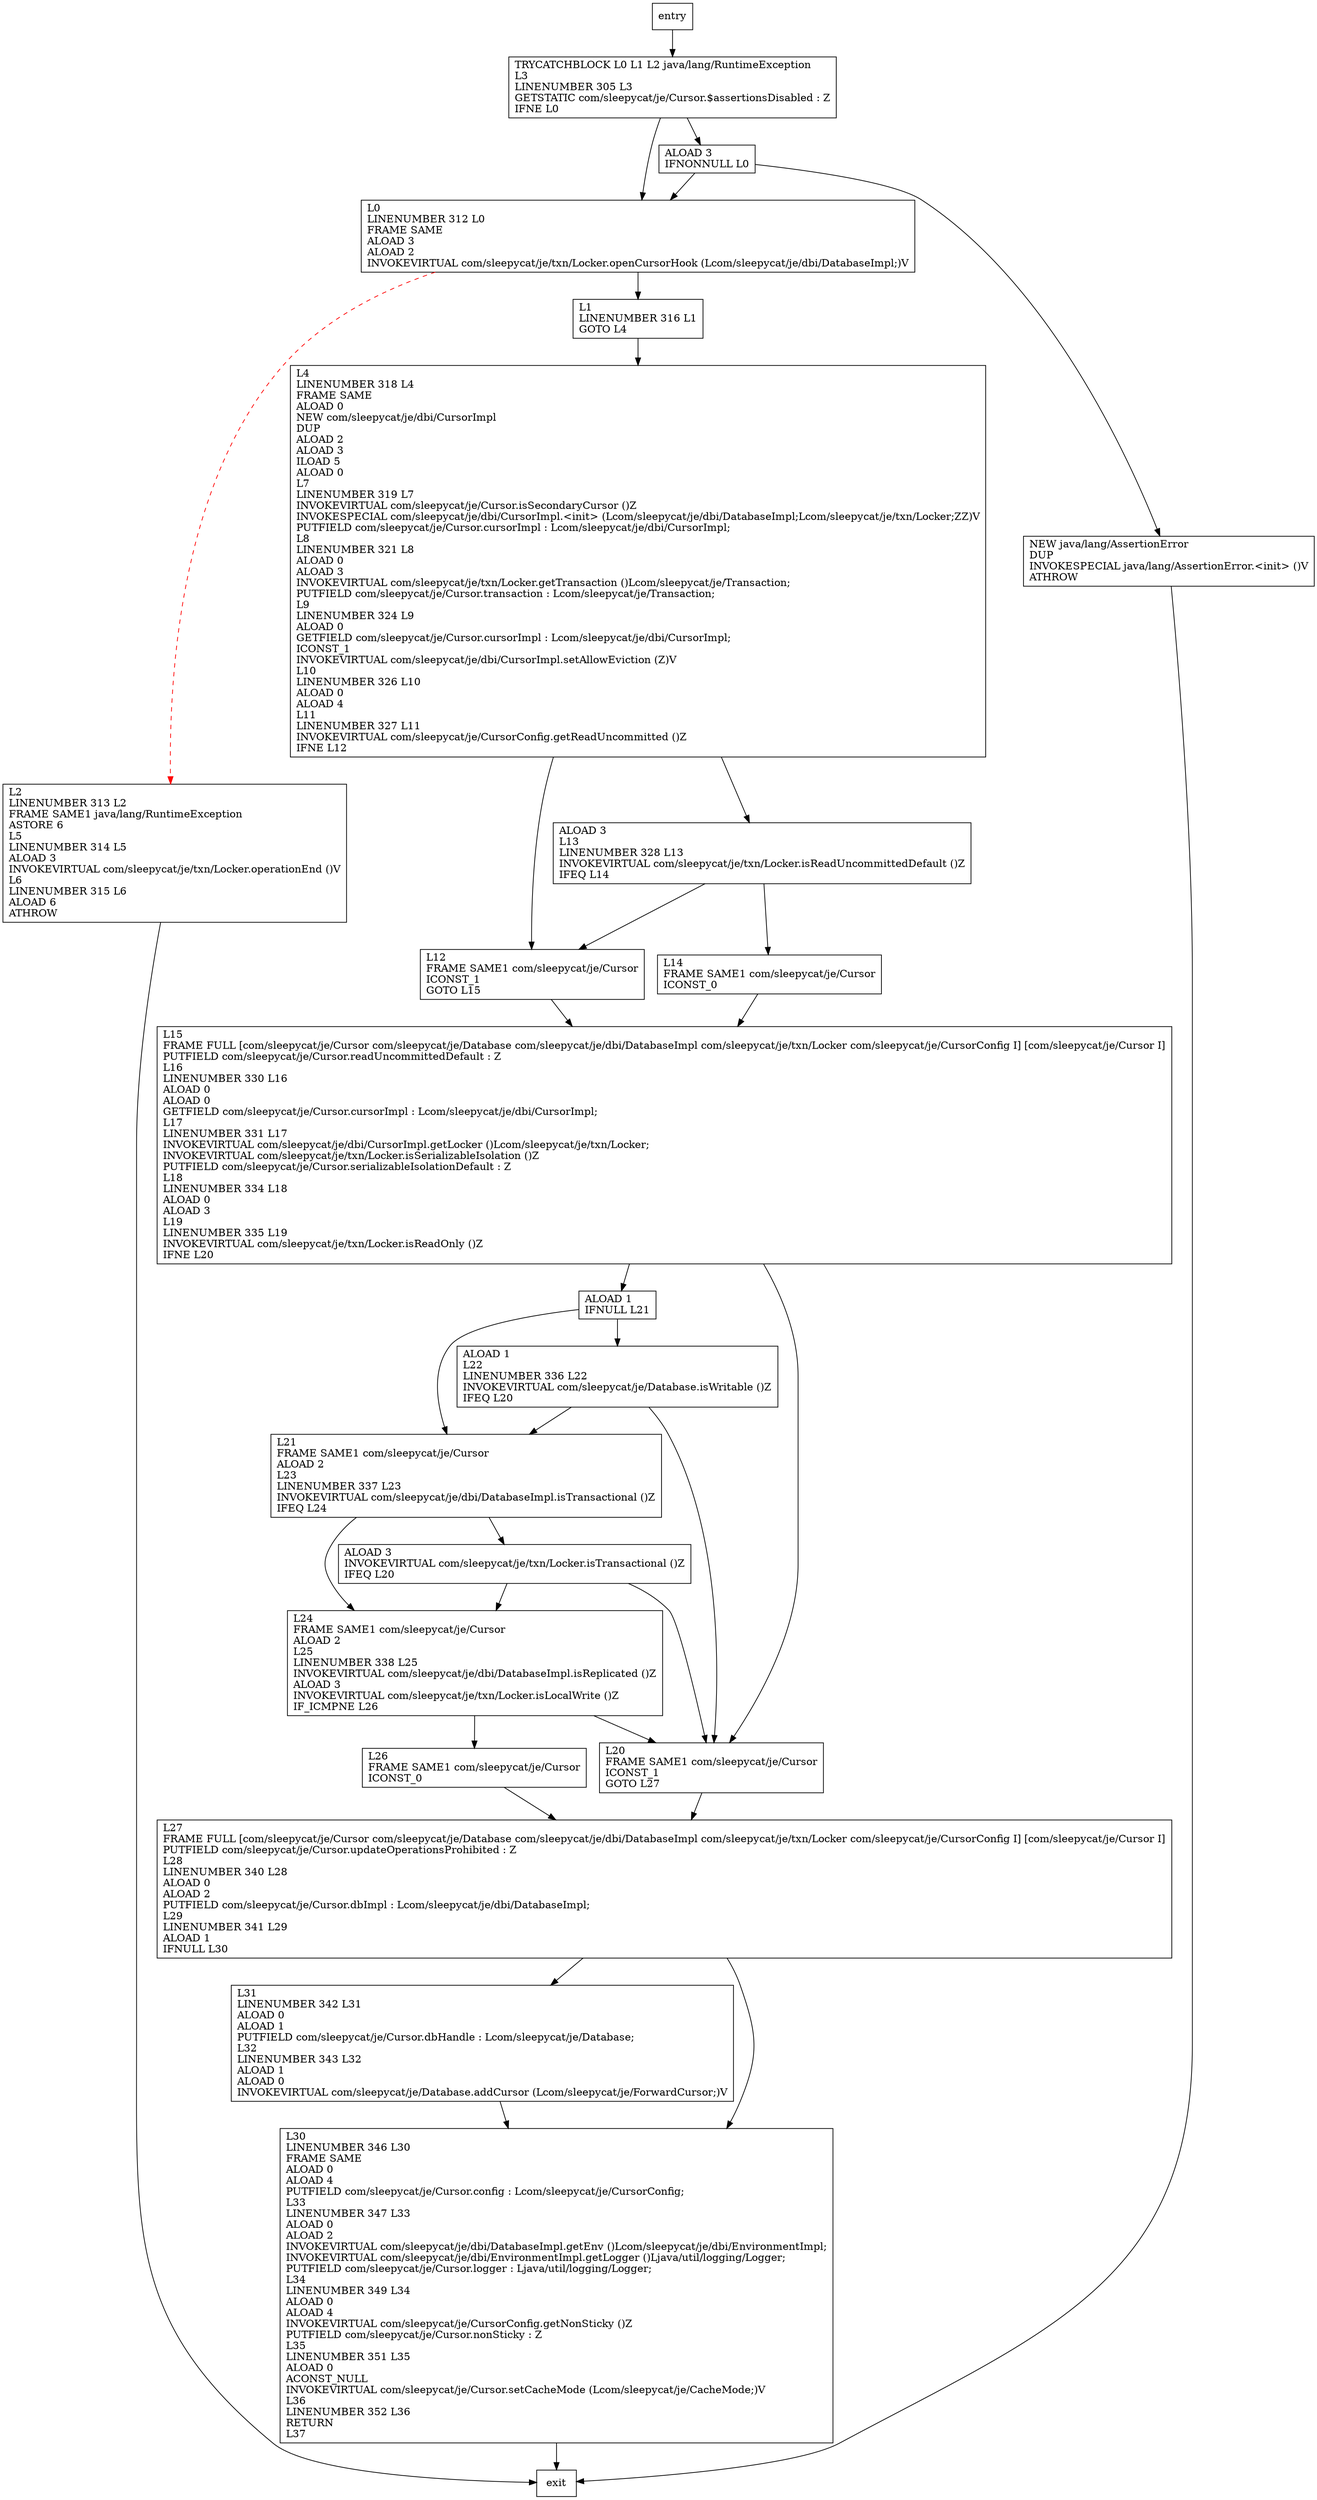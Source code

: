 digraph init {
node [shape=record];
211078463 [label="L2\lLINENUMBER 313 L2\lFRAME SAME1 java/lang/RuntimeException\lASTORE 6\lL5\lLINENUMBER 314 L5\lALOAD 3\lINVOKEVIRTUAL com/sleepycat/je/txn/Locker.operationEnd ()V\lL6\lLINENUMBER 315 L6\lALOAD 6\lATHROW\l"];
1648059780 [label="NEW java/lang/AssertionError\lDUP\lINVOKESPECIAL java/lang/AssertionError.\<init\> ()V\lATHROW\l"];
702106725 [label="TRYCATCHBLOCK L0 L1 L2 java/lang/RuntimeException\lL3\lLINENUMBER 305 L3\lGETSTATIC com/sleepycat/je/Cursor.$assertionsDisabled : Z\lIFNE L0\l"];
1112002153 [label="ALOAD 3\lINVOKEVIRTUAL com/sleepycat/je/txn/Locker.isTransactional ()Z\lIFEQ L20\l"];
417490801 [label="L24\lFRAME SAME1 com/sleepycat/je/Cursor\lALOAD 2\lL25\lLINENUMBER 338 L25\lINVOKEVIRTUAL com/sleepycat/je/dbi/DatabaseImpl.isReplicated ()Z\lALOAD 3\lINVOKEVIRTUAL com/sleepycat/je/txn/Locker.isLocalWrite ()Z\lIF_ICMPNE L26\l"];
596585998 [label="ALOAD 1\lIFNULL L21\l"];
152404887 [label="L31\lLINENUMBER 342 L31\lALOAD 0\lALOAD 1\lPUTFIELD com/sleepycat/je/Cursor.dbHandle : Lcom/sleepycat/je/Database;\lL32\lLINENUMBER 343 L32\lALOAD 1\lALOAD 0\lINVOKEVIRTUAL com/sleepycat/je/Database.addCursor (Lcom/sleepycat/je/ForwardCursor;)V\l"];
1574859077 [label="ALOAD 3\lL13\lLINENUMBER 328 L13\lINVOKEVIRTUAL com/sleepycat/je/txn/Locker.isReadUncommittedDefault ()Z\lIFEQ L14\l"];
32604480 [label="L0\lLINENUMBER 312 L0\lFRAME SAME\lALOAD 3\lALOAD 2\lINVOKEVIRTUAL com/sleepycat/je/txn/Locker.openCursorHook (Lcom/sleepycat/je/dbi/DatabaseImpl;)V\l"];
1014155615 [label="L21\lFRAME SAME1 com/sleepycat/je/Cursor\lALOAD 2\lL23\lLINENUMBER 337 L23\lINVOKEVIRTUAL com/sleepycat/je/dbi/DatabaseImpl.isTransactional ()Z\lIFEQ L24\l"];
1495393853 [label="L15\lFRAME FULL [com/sleepycat/je/Cursor com/sleepycat/je/Database com/sleepycat/je/dbi/DatabaseImpl com/sleepycat/je/txn/Locker com/sleepycat/je/CursorConfig I] [com/sleepycat/je/Cursor I]\lPUTFIELD com/sleepycat/je/Cursor.readUncommittedDefault : Z\lL16\lLINENUMBER 330 L16\lALOAD 0\lALOAD 0\lGETFIELD com/sleepycat/je/Cursor.cursorImpl : Lcom/sleepycat/je/dbi/CursorImpl;\lL17\lLINENUMBER 331 L17\lINVOKEVIRTUAL com/sleepycat/je/dbi/CursorImpl.getLocker ()Lcom/sleepycat/je/txn/Locker;\lINVOKEVIRTUAL com/sleepycat/je/txn/Locker.isSerializableIsolation ()Z\lPUTFIELD com/sleepycat/je/Cursor.serializableIsolationDefault : Z\lL18\lLINENUMBER 334 L18\lALOAD 0\lALOAD 3\lL19\lLINENUMBER 335 L19\lINVOKEVIRTUAL com/sleepycat/je/txn/Locker.isReadOnly ()Z\lIFNE L20\l"];
1790230754 [label="ALOAD 1\lL22\lLINENUMBER 336 L22\lINVOKEVIRTUAL com/sleepycat/je/Database.isWritable ()Z\lIFEQ L20\l"];
2005514174 [label="L4\lLINENUMBER 318 L4\lFRAME SAME\lALOAD 0\lNEW com/sleepycat/je/dbi/CursorImpl\lDUP\lALOAD 2\lALOAD 3\lILOAD 5\lALOAD 0\lL7\lLINENUMBER 319 L7\lINVOKEVIRTUAL com/sleepycat/je/Cursor.isSecondaryCursor ()Z\lINVOKESPECIAL com/sleepycat/je/dbi/CursorImpl.\<init\> (Lcom/sleepycat/je/dbi/DatabaseImpl;Lcom/sleepycat/je/txn/Locker;ZZ)V\lPUTFIELD com/sleepycat/je/Cursor.cursorImpl : Lcom/sleepycat/je/dbi/CursorImpl;\lL8\lLINENUMBER 321 L8\lALOAD 0\lALOAD 3\lINVOKEVIRTUAL com/sleepycat/je/txn/Locker.getTransaction ()Lcom/sleepycat/je/Transaction;\lPUTFIELD com/sleepycat/je/Cursor.transaction : Lcom/sleepycat/je/Transaction;\lL9\lLINENUMBER 324 L9\lALOAD 0\lGETFIELD com/sleepycat/je/Cursor.cursorImpl : Lcom/sleepycat/je/dbi/CursorImpl;\lICONST_1\lINVOKEVIRTUAL com/sleepycat/je/dbi/CursorImpl.setAllowEviction (Z)V\lL10\lLINENUMBER 326 L10\lALOAD 0\lALOAD 4\lL11\lLINENUMBER 327 L11\lINVOKEVIRTUAL com/sleepycat/je/CursorConfig.getReadUncommitted ()Z\lIFNE L12\l"];
2123303023 [label="L27\lFRAME FULL [com/sleepycat/je/Cursor com/sleepycat/je/Database com/sleepycat/je/dbi/DatabaseImpl com/sleepycat/je/txn/Locker com/sleepycat/je/CursorConfig I] [com/sleepycat/je/Cursor I]\lPUTFIELD com/sleepycat/je/Cursor.updateOperationsProhibited : Z\lL28\lLINENUMBER 340 L28\lALOAD 0\lALOAD 2\lPUTFIELD com/sleepycat/je/Cursor.dbImpl : Lcom/sleepycat/je/dbi/DatabaseImpl;\lL29\lLINENUMBER 341 L29\lALOAD 1\lIFNULL L30\l"];
1867322028 [label="ALOAD 3\lIFNONNULL L0\l"];
1510064160 [label="L12\lFRAME SAME1 com/sleepycat/je/Cursor\lICONST_1\lGOTO L15\l"];
1332431252 [label="L1\lLINENUMBER 316 L1\lGOTO L4\l"];
2002513925 [label="L20\lFRAME SAME1 com/sleepycat/je/Cursor\lICONST_1\lGOTO L27\l"];
854617347 [label="L26\lFRAME SAME1 com/sleepycat/je/Cursor\lICONST_0\l"];
46638417 [label="L30\lLINENUMBER 346 L30\lFRAME SAME\lALOAD 0\lALOAD 4\lPUTFIELD com/sleepycat/je/Cursor.config : Lcom/sleepycat/je/CursorConfig;\lL33\lLINENUMBER 347 L33\lALOAD 0\lALOAD 2\lINVOKEVIRTUAL com/sleepycat/je/dbi/DatabaseImpl.getEnv ()Lcom/sleepycat/je/dbi/EnvironmentImpl;\lINVOKEVIRTUAL com/sleepycat/je/dbi/EnvironmentImpl.getLogger ()Ljava/util/logging/Logger;\lPUTFIELD com/sleepycat/je/Cursor.logger : Ljava/util/logging/Logger;\lL34\lLINENUMBER 349 L34\lALOAD 0\lALOAD 4\lINVOKEVIRTUAL com/sleepycat/je/CursorConfig.getNonSticky ()Z\lPUTFIELD com/sleepycat/je/Cursor.nonSticky : Z\lL35\lLINENUMBER 351 L35\lALOAD 0\lACONST_NULL\lINVOKEVIRTUAL com/sleepycat/je/Cursor.setCacheMode (Lcom/sleepycat/je/CacheMode;)V\lL36\lLINENUMBER 352 L36\lRETURN\lL37\l"];
1664059809 [label="L14\lFRAME SAME1 com/sleepycat/je/Cursor\lICONST_0\l"];
entry;
exit;
211078463 -> exit
1648059780 -> exit
702106725 -> 1867322028
702106725 -> 32604480
1112002153 -> 417490801
1112002153 -> 2002513925
417490801 -> 854617347
417490801 -> 2002513925
596585998 -> 1014155615
596585998 -> 1790230754
152404887 -> 46638417
1574859077 -> 1510064160
1574859077 -> 1664059809
32604480 -> 211078463 [style=dashed, color=red]
32604480 -> 1332431252
1014155615 -> 1112002153
1014155615 -> 417490801
1495393853 -> 596585998
1495393853 -> 2002513925
1790230754 -> 1014155615
1790230754 -> 2002513925
entry -> 702106725
2005514174 -> 1574859077
2005514174 -> 1510064160
2123303023 -> 152404887
2123303023 -> 46638417
1867322028 -> 1648059780
1867322028 -> 32604480
1510064160 -> 1495393853
1332431252 -> 2005514174
2002513925 -> 2123303023
854617347 -> 2123303023
46638417 -> exit
1664059809 -> 1495393853
}
